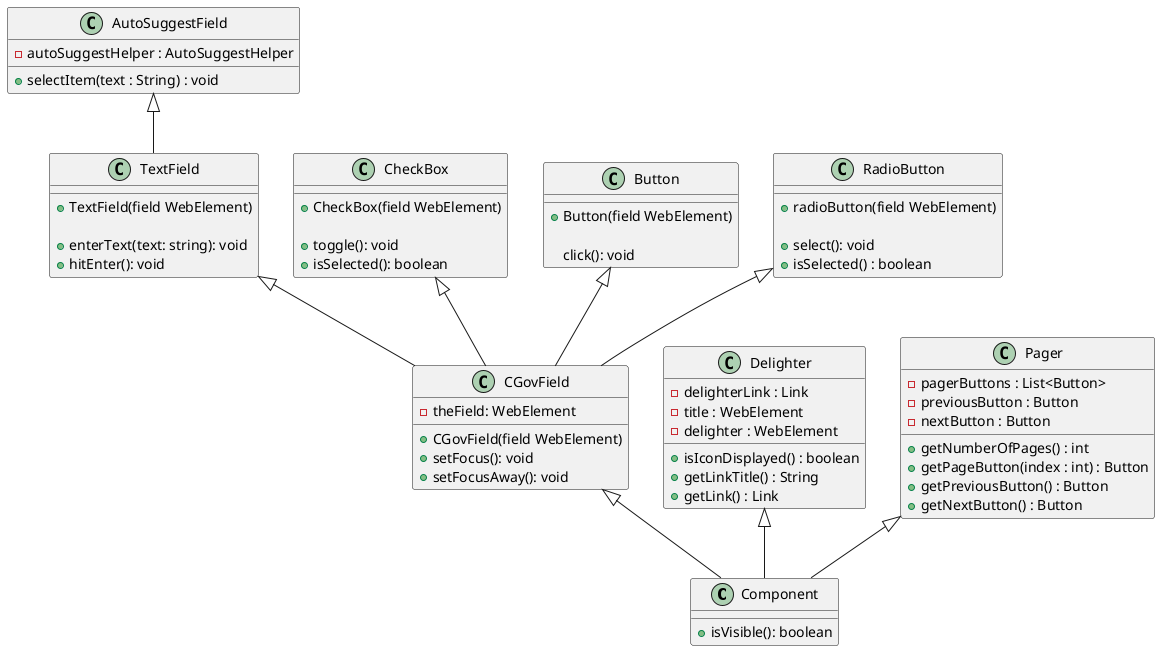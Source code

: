 @startuml

class Component{
    +isVisible(): boolean
}
class AutoSuggestField {
    - autoSuggestHelper : AutoSuggestHelper

    + selectItem(text : String) : void
}
AutoSuggestField <|-- TextField

class CGovField {

    -theField: WebElement

    +CGovField(field WebElement)
    +setFocus(): void
    +setFocusAway(): void
}
CGovField <|-- Component

class TextField {
    +TextField(field WebElement)

    +enterText(text: string): void
    +hitEnter(): void
}
TextField <|-- CGovField

class CheckBox {
    +CheckBox(field WebElement)

    +toggle(): void
    +isSelected(): boolean
}
CheckBox <|-- CGovField

class Button {
    +Button(field WebElement)

    click(): void
}
Button <|-- CGovField

class RadioButton {
    +radioButton(field WebElement)

    +select(): void
    +isSelected() : boolean
}
RadioButton <|-- CGovField


class Delighter {
- delighterLink : Link
- title : WebElement
- delighter : WebElement

+isIconDisplayed() : boolean
+getLinkTitle() : String
+getLink() : Link

}
Delighter <|-- Component

class Pager{
- pagerButtons : List<Button>
- previousButton : Button
- nextButton : Button

+getNumberOfPages() : int
+getPageButton(index : int) : Button
+ getPreviousButton() : Button
+ getNextButton() : Button


}
Pager <|-- Component

@enduml

